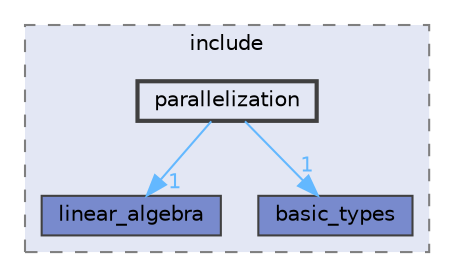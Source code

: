 digraph "Common/include/parallelization"
{
 // LATEX_PDF_SIZE
  bgcolor="transparent";
  edge [fontname=Helvetica,fontsize=10,labelfontname=Helvetica,labelfontsize=10];
  node [fontname=Helvetica,fontsize=10,shape=box,height=0.2,width=0.4];
  compound=true
  subgraph clusterdir_92cb2900980f09bf257878861626e98f {
    graph [ bgcolor="#e3e7f4", pencolor="grey50", label="include", fontname=Helvetica,fontsize=10 style="filled,dashed", URL="dir_92cb2900980f09bf257878861626e98f.html",tooltip=""]
  dir_48b4bf65fafad66ec6a2ba67388b948d [label="linear_algebra", fillcolor="#788acd", color="grey25", style="filled", URL="dir_48b4bf65fafad66ec6a2ba67388b948d.html",tooltip=""];
  dir_cd1ad04c99373fb2e948caf5c2750b9f [label="basic_types", fillcolor="#788acd", color="grey25", style="filled", URL="dir_cd1ad04c99373fb2e948caf5c2750b9f.html",tooltip=""];
  dir_853c2a0c087a74065753cfc8240c880a [label="parallelization", fillcolor="#e3e7f4", color="grey25", style="filled,bold", URL="dir_853c2a0c087a74065753cfc8240c880a.html",tooltip=""];
  }
  dir_853c2a0c087a74065753cfc8240c880a->dir_48b4bf65fafad66ec6a2ba67388b948d [headlabel="1", labeldistance=1.5 headhref="dir_000074_000061.html" href="dir_000074_000061.html" color="steelblue1" fontcolor="steelblue1"];
  dir_853c2a0c087a74065753cfc8240c880a->dir_cd1ad04c99373fb2e948caf5c2750b9f [headlabel="1", labeldistance=1.5 headhref="dir_000074_000002.html" href="dir_000074_000002.html" color="steelblue1" fontcolor="steelblue1"];
}
